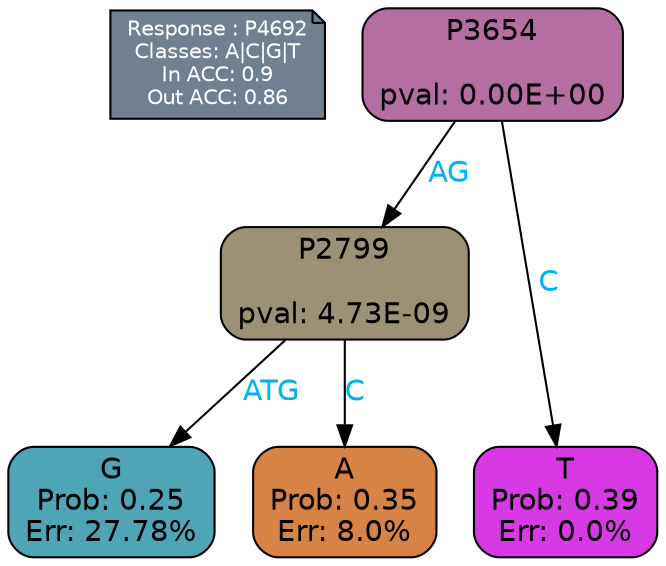 digraph Tree {
node [shape=box, style="filled, rounded", color="black", fontname=helvetica] ;
graph [ranksep=equally, splines=polylines, bgcolor=transparent, dpi=600] ;
edge [fontname=helvetica] ;
LEGEND [label="Response : P4692
Classes: A|C|G|T
In ACC: 0.9
Out ACC: 0.86
",shape=note,align=left,style=filled,fillcolor="slategray",fontcolor="white",fontsize=10];1 [label="P3654

pval: 0.00E+00", fillcolor="#b46ea1"] ;
2 [label="P2799

pval: 4.73E-09", fillcolor="#9d9175"] ;
3 [label="G
Prob: 0.25
Err: 27.78%", fillcolor="#4ea5b5"] ;
4 [label="A
Prob: 0.35
Err: 8.0%", fillcolor="#d78346"] ;
5 [label="T
Prob: 0.39
Err: 0.0%", fillcolor="#d739e5"] ;
1 -> 2 [label="AG",fontcolor=deepskyblue2] ;
1 -> 5 [label="C",fontcolor=deepskyblue2] ;
2 -> 3 [label="ATG",fontcolor=deepskyblue2] ;
2 -> 4 [label="C",fontcolor=deepskyblue2] ;
{rank = same; 3;4;5;}{rank = same; LEGEND;1;}}